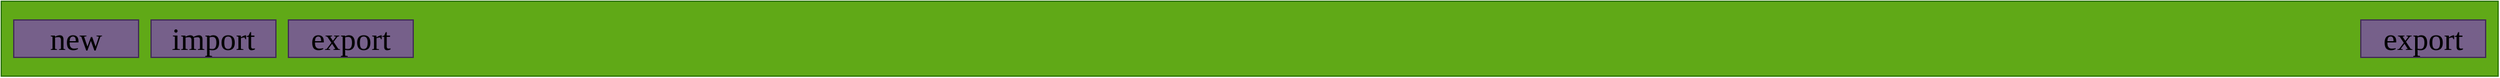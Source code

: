 <mxfile version="20.8.16" type="device"><diagram name="Seite-1" id="hASRu_472gQaDYXV7C9S"><mxGraphModel dx="1352" dy="848" grid="1" gridSize="10" guides="1" tooltips="1" connect="1" arrows="1" fold="1" page="1" pageScale="1" pageWidth="2000" pageHeight="1125" math="0" shadow="0"><root><mxCell id="0"/><mxCell id="1" parent="0"/><mxCell id="AI7kxlJ7w8KwdTei0cQS-5" value="" style="rounded=0;whiteSpace=wrap;html=1;strokeColor=#2D7600;fontFamily=Lucida Console;fontSize=25;fontColor=#ffffff;fillColor=#60a917;" vertex="1" parent="1"><mxGeometry width="2000" height="60" as="geometry"/></mxCell><UserObject label="new" tooltip="" id="AI7kxlJ7w8KwdTei0cQS-2"><mxCell style="rounded=0;whiteSpace=wrap;html=1;strokeColor=#432D57;fontFamily=Lucida Console;fontSize=25;fontColor=#000000;fillColor=#76608a;" vertex="1" parent="1"><mxGeometry x="10" y="15" width="100" height="30" as="geometry"/></mxCell></UserObject><UserObject label="import" tooltip="" id="AI7kxlJ7w8KwdTei0cQS-3"><mxCell style="rounded=0;whiteSpace=wrap;html=1;strokeColor=#432D57;fontFamily=Lucida Console;fontSize=25;fontColor=#000000;fillColor=#76608a;" vertex="1" parent="1"><mxGeometry x="120" y="15" width="100" height="30" as="geometry"/></mxCell></UserObject><UserObject label="export" tooltip="" id="AI7kxlJ7w8KwdTei0cQS-4"><mxCell style="rounded=0;whiteSpace=wrap;html=1;strokeColor=#432D57;fontFamily=Lucida Console;fontSize=25;fontColor=#000000;fillColor=#76608a;" vertex="1" parent="1"><mxGeometry x="230" y="15" width="100" height="30" as="geometry"/></mxCell></UserObject><UserObject label="export" tooltip="" id="AI7kxlJ7w8KwdTei0cQS-6"><mxCell style="rounded=0;whiteSpace=wrap;html=1;strokeColor=#432D57;fontFamily=Lucida Console;fontSize=25;fontColor=#000000;fillColor=#76608a;" vertex="1" parent="1"><mxGeometry x="1890" y="15" width="100" height="30" as="geometry"/></mxCell></UserObject></root></mxGraphModel></diagram></mxfile>